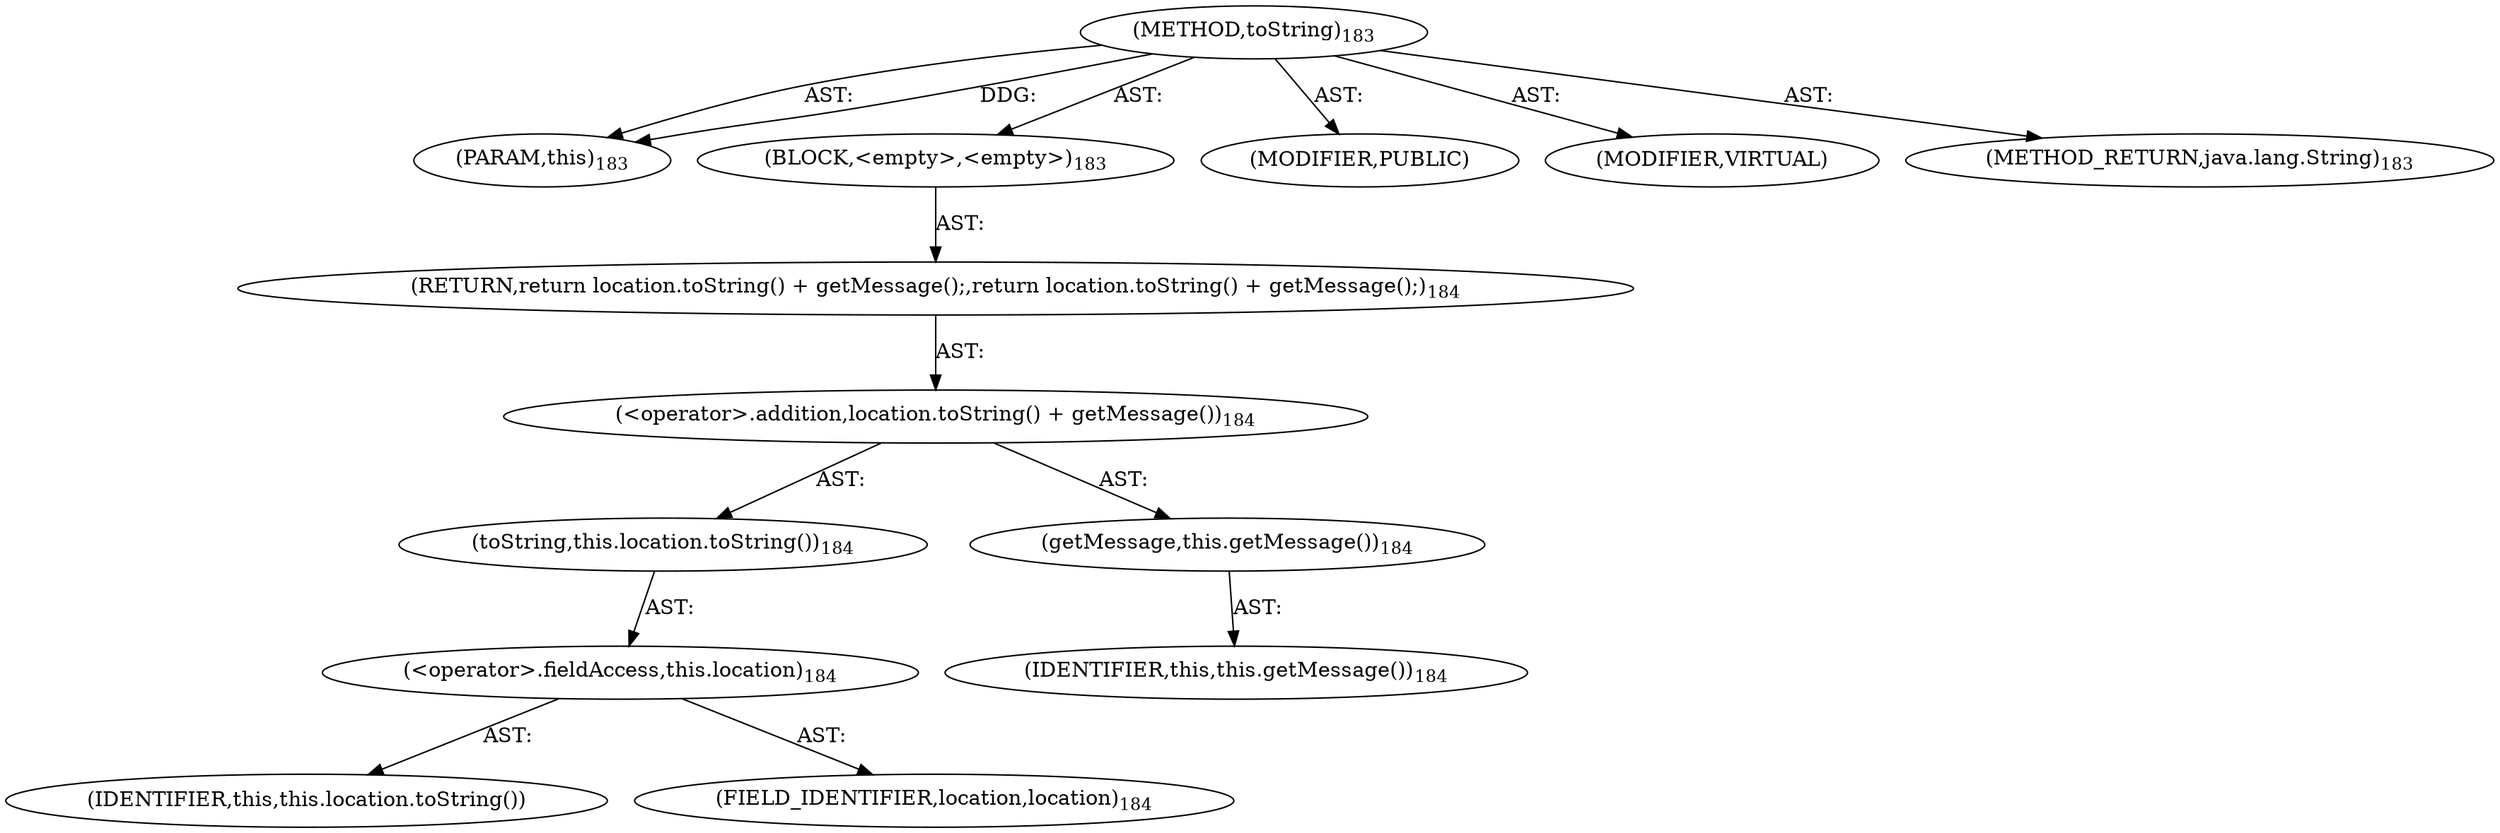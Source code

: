 digraph "toString" {  
"111669149705" [label = <(METHOD,toString)<SUB>183</SUB>> ]
"115964116993" [label = <(PARAM,this)<SUB>183</SUB>> ]
"25769803785" [label = <(BLOCK,&lt;empty&gt;,&lt;empty&gt;)<SUB>183</SUB>> ]
"146028888066" [label = <(RETURN,return location.toString() + getMessage();,return location.toString() + getMessage();)<SUB>184</SUB>> ]
"30064771106" [label = <(&lt;operator&gt;.addition,location.toString() + getMessage())<SUB>184</SUB>> ]
"30064771107" [label = <(toString,this.location.toString())<SUB>184</SUB>> ]
"30064771108" [label = <(&lt;operator&gt;.fieldAccess,this.location)<SUB>184</SUB>> ]
"68719476775" [label = <(IDENTIFIER,this,this.location.toString())> ]
"55834574863" [label = <(FIELD_IDENTIFIER,location,location)<SUB>184</SUB>> ]
"30064771109" [label = <(getMessage,this.getMessage())<SUB>184</SUB>> ]
"68719476737" [label = <(IDENTIFIER,this,this.getMessage())<SUB>184</SUB>> ]
"133143986196" [label = <(MODIFIER,PUBLIC)> ]
"133143986197" [label = <(MODIFIER,VIRTUAL)> ]
"128849018889" [label = <(METHOD_RETURN,java.lang.String)<SUB>183</SUB>> ]
  "111669149705" -> "115964116993"  [ label = "AST: "] 
  "111669149705" -> "25769803785"  [ label = "AST: "] 
  "111669149705" -> "133143986196"  [ label = "AST: "] 
  "111669149705" -> "133143986197"  [ label = "AST: "] 
  "111669149705" -> "128849018889"  [ label = "AST: "] 
  "25769803785" -> "146028888066"  [ label = "AST: "] 
  "146028888066" -> "30064771106"  [ label = "AST: "] 
  "30064771106" -> "30064771107"  [ label = "AST: "] 
  "30064771106" -> "30064771109"  [ label = "AST: "] 
  "30064771107" -> "30064771108"  [ label = "AST: "] 
  "30064771108" -> "68719476775"  [ label = "AST: "] 
  "30064771108" -> "55834574863"  [ label = "AST: "] 
  "30064771109" -> "68719476737"  [ label = "AST: "] 
  "111669149705" -> "115964116993"  [ label = "DDG: "] 
}
